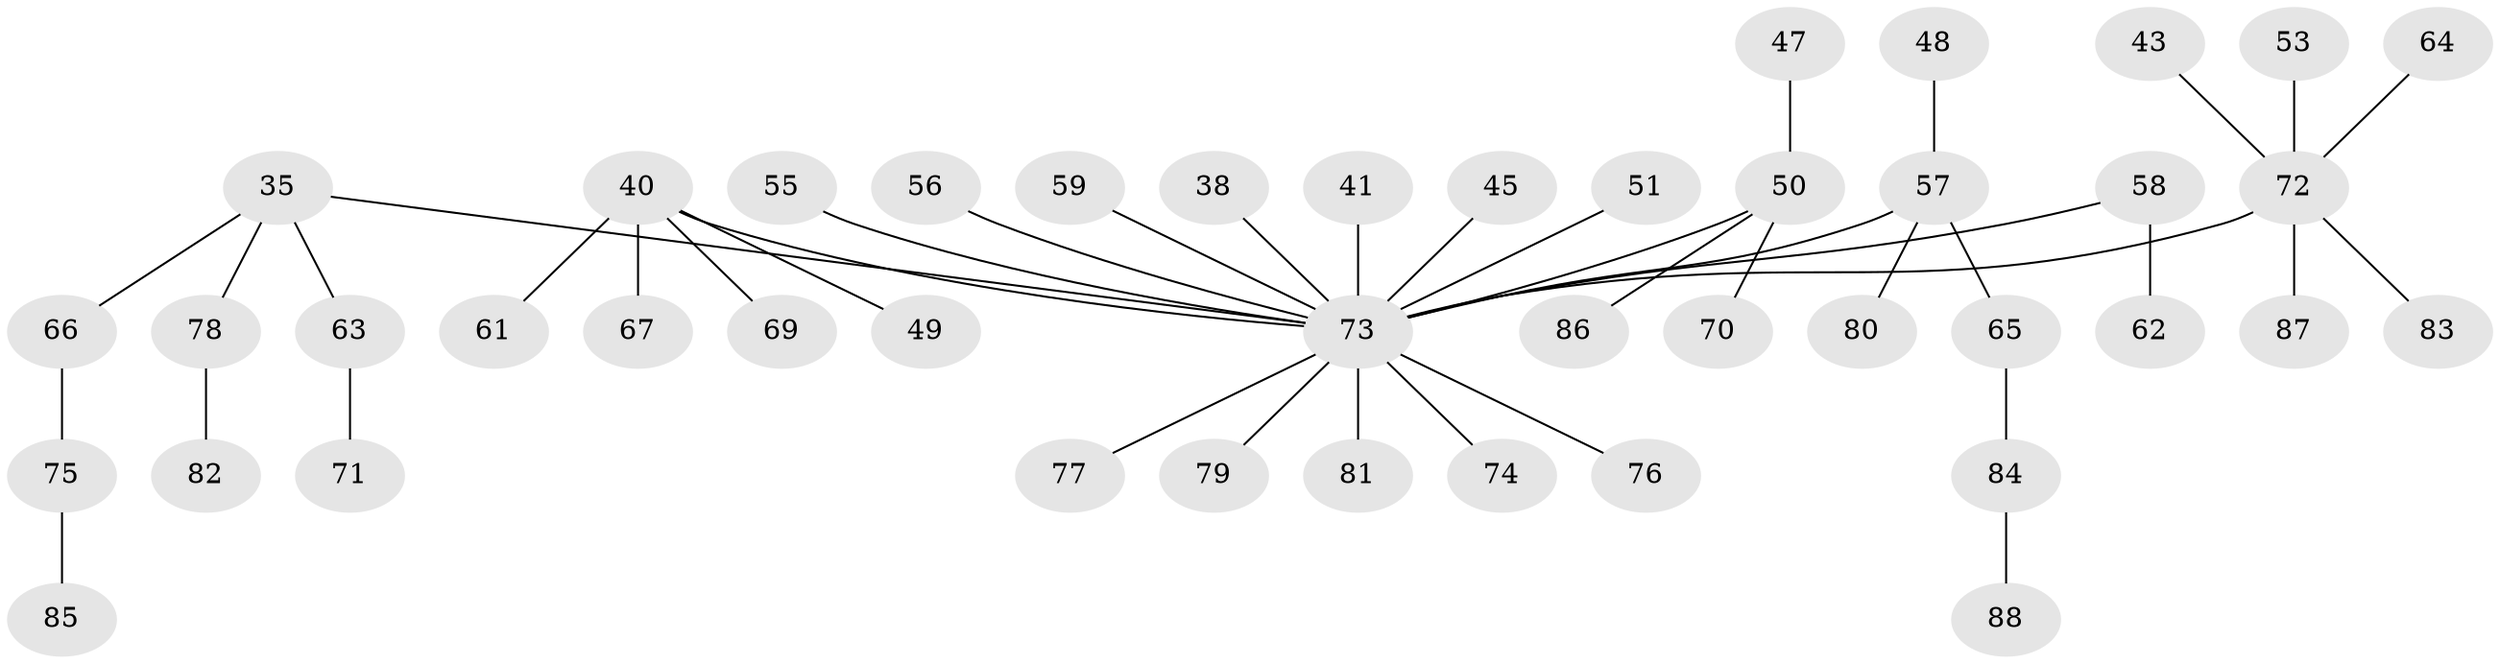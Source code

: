 // original degree distribution, {6: 0.03409090909090909, 4: 0.06818181818181818, 3: 0.14772727272727273, 5: 0.011363636363636364, 1: 0.4772727272727273, 2: 0.26136363636363635}
// Generated by graph-tools (version 1.1) at 2025/52/03/09/25 04:52:32]
// undirected, 44 vertices, 43 edges
graph export_dot {
graph [start="1"]
  node [color=gray90,style=filled];
  35;
  38;
  40 [super="+28+31+10+33"];
  41;
  43;
  45;
  47;
  48;
  49;
  50 [super="+42"];
  51;
  53;
  55;
  56;
  57 [super="+46+44"];
  58 [super="+32"];
  59;
  61;
  62;
  63;
  64;
  65;
  66;
  67;
  69;
  70;
  71;
  72 [super="+60+68"];
  73 [super="+39+29+25+34+37"];
  74;
  75;
  76;
  77;
  78;
  79;
  80;
  81;
  82;
  83;
  84;
  85;
  86;
  87;
  88;
  35 -- 63;
  35 -- 66;
  35 -- 78;
  35 -- 73;
  38 -- 73;
  40 -- 69;
  40 -- 73;
  40 -- 49;
  40 -- 67;
  40 -- 61;
  41 -- 73;
  43 -- 72;
  45 -- 73;
  47 -- 50;
  48 -- 57;
  50 -- 70;
  50 -- 86;
  50 -- 73;
  51 -- 73;
  53 -- 72;
  55 -- 73;
  56 -- 73;
  57 -- 65;
  57 -- 80;
  57 -- 73;
  58 -- 62;
  58 -- 73;
  59 -- 73;
  63 -- 71;
  64 -- 72;
  65 -- 84;
  66 -- 75;
  72 -- 83;
  72 -- 87;
  72 -- 73;
  73 -- 76;
  73 -- 77;
  73 -- 81;
  73 -- 79;
  73 -- 74;
  75 -- 85;
  78 -- 82;
  84 -- 88;
}
